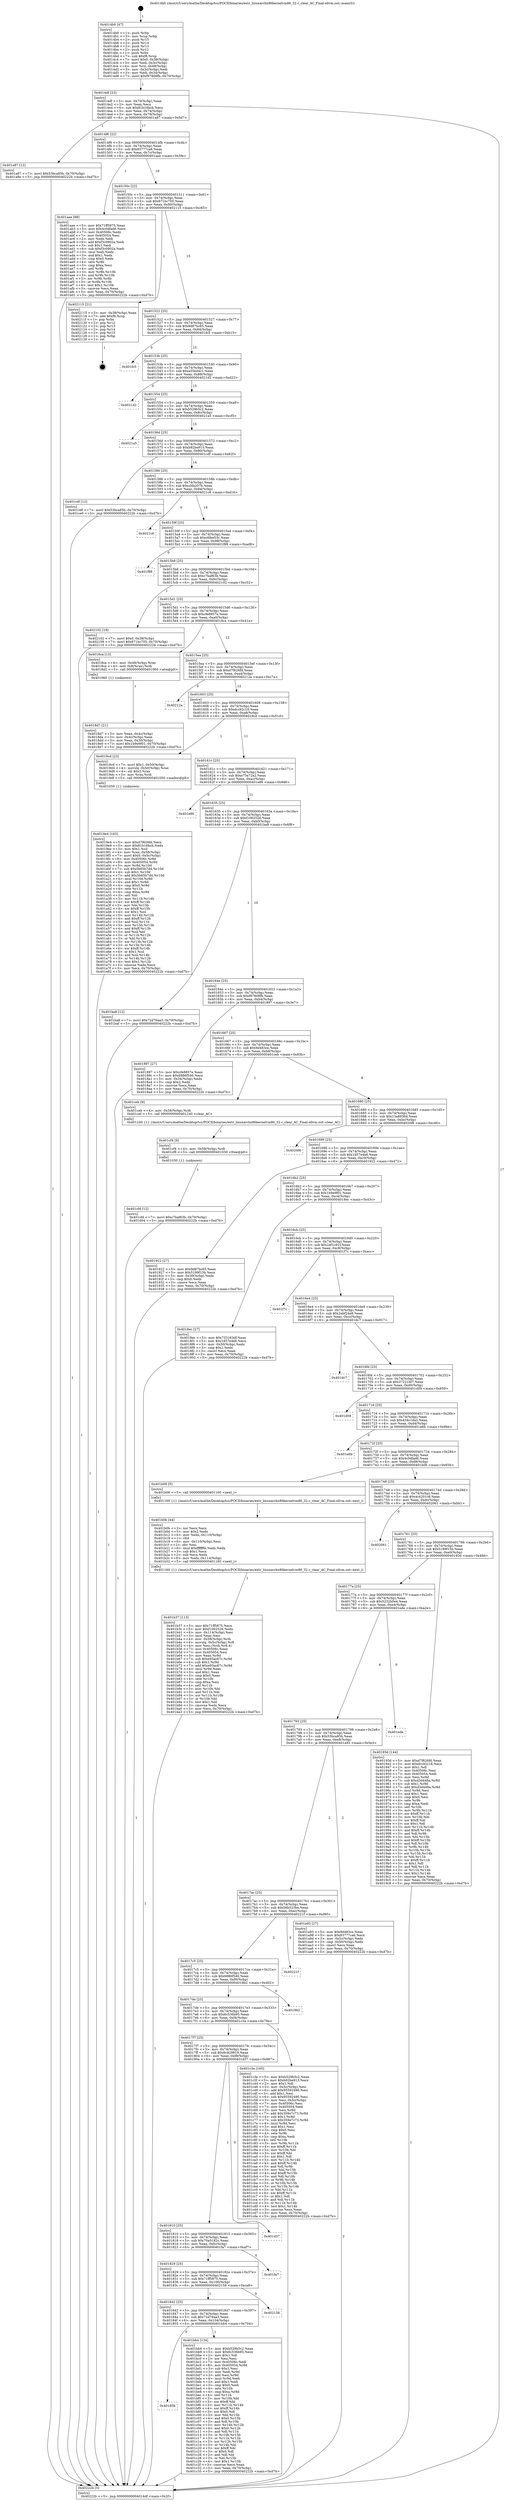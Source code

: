 digraph "0x4014b0" {
  label = "0x4014b0 (/mnt/c/Users/mathe/Desktop/tcc/POCII/binaries/extr_linuxarchx86kernelvm86_32.c_clear_AC_Final-ollvm.out::main(0))"
  labelloc = "t"
  node[shape=record]

  Entry [label="",width=0.3,height=0.3,shape=circle,fillcolor=black,style=filled]
  "0x4014df" [label="{
     0x4014df [23]\l
     | [instrs]\l
     &nbsp;&nbsp;0x4014df \<+3\>: mov -0x70(%rbp),%eax\l
     &nbsp;&nbsp;0x4014e2 \<+2\>: mov %eax,%ecx\l
     &nbsp;&nbsp;0x4014e4 \<+6\>: sub $0x81b16bcb,%ecx\l
     &nbsp;&nbsp;0x4014ea \<+3\>: mov %eax,-0x74(%rbp)\l
     &nbsp;&nbsp;0x4014ed \<+3\>: mov %ecx,-0x78(%rbp)\l
     &nbsp;&nbsp;0x4014f0 \<+6\>: je 0000000000401a87 \<main+0x5d7\>\l
  }"]
  "0x401a87" [label="{
     0x401a87 [12]\l
     | [instrs]\l
     &nbsp;&nbsp;0x401a87 \<+7\>: movl $0x53bca85b,-0x70(%rbp)\l
     &nbsp;&nbsp;0x401a8e \<+5\>: jmp 000000000040222b \<main+0xd7b\>\l
  }"]
  "0x4014f6" [label="{
     0x4014f6 [22]\l
     | [instrs]\l
     &nbsp;&nbsp;0x4014f6 \<+5\>: jmp 00000000004014fb \<main+0x4b\>\l
     &nbsp;&nbsp;0x4014fb \<+3\>: mov -0x74(%rbp),%eax\l
     &nbsp;&nbsp;0x4014fe \<+5\>: sub $0x83777ca6,%eax\l
     &nbsp;&nbsp;0x401503 \<+3\>: mov %eax,-0x7c(%rbp)\l
     &nbsp;&nbsp;0x401506 \<+6\>: je 0000000000401aae \<main+0x5fe\>\l
  }"]
  Exit [label="",width=0.3,height=0.3,shape=circle,fillcolor=black,style=filled,peripheries=2]
  "0x401aae" [label="{
     0x401aae [88]\l
     | [instrs]\l
     &nbsp;&nbsp;0x401aae \<+5\>: mov $0x71ff5875,%eax\l
     &nbsp;&nbsp;0x401ab3 \<+5\>: mov $0x4c0dfad6,%ecx\l
     &nbsp;&nbsp;0x401ab8 \<+7\>: mov 0x40506c,%edx\l
     &nbsp;&nbsp;0x401abf \<+7\>: mov 0x405054,%esi\l
     &nbsp;&nbsp;0x401ac6 \<+2\>: mov %edx,%edi\l
     &nbsp;&nbsp;0x401ac8 \<+6\>: add $0xf3c0902a,%edi\l
     &nbsp;&nbsp;0x401ace \<+3\>: sub $0x1,%edi\l
     &nbsp;&nbsp;0x401ad1 \<+6\>: sub $0xf3c0902a,%edi\l
     &nbsp;&nbsp;0x401ad7 \<+3\>: imul %edi,%edx\l
     &nbsp;&nbsp;0x401ada \<+3\>: and $0x1,%edx\l
     &nbsp;&nbsp;0x401add \<+3\>: cmp $0x0,%edx\l
     &nbsp;&nbsp;0x401ae0 \<+4\>: sete %r8b\l
     &nbsp;&nbsp;0x401ae4 \<+3\>: cmp $0xa,%esi\l
     &nbsp;&nbsp;0x401ae7 \<+4\>: setl %r9b\l
     &nbsp;&nbsp;0x401aeb \<+3\>: mov %r8b,%r10b\l
     &nbsp;&nbsp;0x401aee \<+3\>: and %r9b,%r10b\l
     &nbsp;&nbsp;0x401af1 \<+3\>: xor %r9b,%r8b\l
     &nbsp;&nbsp;0x401af4 \<+3\>: or %r8b,%r10b\l
     &nbsp;&nbsp;0x401af7 \<+4\>: test $0x1,%r10b\l
     &nbsp;&nbsp;0x401afb \<+3\>: cmovne %ecx,%eax\l
     &nbsp;&nbsp;0x401afe \<+3\>: mov %eax,-0x70(%rbp)\l
     &nbsp;&nbsp;0x401b01 \<+5\>: jmp 000000000040222b \<main+0xd7b\>\l
  }"]
  "0x40150c" [label="{
     0x40150c [22]\l
     | [instrs]\l
     &nbsp;&nbsp;0x40150c \<+5\>: jmp 0000000000401511 \<main+0x61\>\l
     &nbsp;&nbsp;0x401511 \<+3\>: mov -0x74(%rbp),%eax\l
     &nbsp;&nbsp;0x401514 \<+5\>: sub $0x871bc705,%eax\l
     &nbsp;&nbsp;0x401519 \<+3\>: mov %eax,-0x80(%rbp)\l
     &nbsp;&nbsp;0x40151c \<+6\>: je 0000000000402115 \<main+0xc65\>\l
  }"]
  "0x401cfd" [label="{
     0x401cfd [12]\l
     | [instrs]\l
     &nbsp;&nbsp;0x401cfd \<+7\>: movl $0xc7baf63b,-0x70(%rbp)\l
     &nbsp;&nbsp;0x401d04 \<+5\>: jmp 000000000040222b \<main+0xd7b\>\l
  }"]
  "0x402115" [label="{
     0x402115 [21]\l
     | [instrs]\l
     &nbsp;&nbsp;0x402115 \<+3\>: mov -0x38(%rbp),%eax\l
     &nbsp;&nbsp;0x402118 \<+7\>: add $0xf8,%rsp\l
     &nbsp;&nbsp;0x40211f \<+1\>: pop %rbx\l
     &nbsp;&nbsp;0x402120 \<+2\>: pop %r12\l
     &nbsp;&nbsp;0x402122 \<+2\>: pop %r13\l
     &nbsp;&nbsp;0x402124 \<+2\>: pop %r14\l
     &nbsp;&nbsp;0x402126 \<+2\>: pop %r15\l
     &nbsp;&nbsp;0x402128 \<+1\>: pop %rbp\l
     &nbsp;&nbsp;0x402129 \<+1\>: ret\l
  }"]
  "0x401522" [label="{
     0x401522 [25]\l
     | [instrs]\l
     &nbsp;&nbsp;0x401522 \<+5\>: jmp 0000000000401527 \<main+0x77\>\l
     &nbsp;&nbsp;0x401527 \<+3\>: mov -0x74(%rbp),%eax\l
     &nbsp;&nbsp;0x40152a \<+5\>: sub $0x9d87bc65,%eax\l
     &nbsp;&nbsp;0x40152f \<+6\>: mov %eax,-0x84(%rbp)\l
     &nbsp;&nbsp;0x401535 \<+6\>: je 0000000000401fc5 \<main+0xb15\>\l
  }"]
  "0x401cf4" [label="{
     0x401cf4 [9]\l
     | [instrs]\l
     &nbsp;&nbsp;0x401cf4 \<+4\>: mov -0x58(%rbp),%rdi\l
     &nbsp;&nbsp;0x401cf8 \<+5\>: call 0000000000401030 \<free@plt\>\l
     | [calls]\l
     &nbsp;&nbsp;0x401030 \{1\} (unknown)\l
  }"]
  "0x401fc5" [label="{
     0x401fc5\l
  }", style=dashed]
  "0x40153b" [label="{
     0x40153b [25]\l
     | [instrs]\l
     &nbsp;&nbsp;0x40153b \<+5\>: jmp 0000000000401540 \<main+0x90\>\l
     &nbsp;&nbsp;0x401540 \<+3\>: mov -0x74(%rbp),%eax\l
     &nbsp;&nbsp;0x401543 \<+5\>: sub $0xa55ed4c1,%eax\l
     &nbsp;&nbsp;0x401548 \<+6\>: mov %eax,-0x88(%rbp)\l
     &nbsp;&nbsp;0x40154e \<+6\>: je 00000000004021d2 \<main+0xd22\>\l
  }"]
  "0x40185b" [label="{
     0x40185b\l
  }", style=dashed]
  "0x4021d2" [label="{
     0x4021d2\l
  }", style=dashed]
  "0x401554" [label="{
     0x401554 [25]\l
     | [instrs]\l
     &nbsp;&nbsp;0x401554 \<+5\>: jmp 0000000000401559 \<main+0xa9\>\l
     &nbsp;&nbsp;0x401559 \<+3\>: mov -0x74(%rbp),%eax\l
     &nbsp;&nbsp;0x40155c \<+5\>: sub $0xb529b5c2,%eax\l
     &nbsp;&nbsp;0x401561 \<+6\>: mov %eax,-0x8c(%rbp)\l
     &nbsp;&nbsp;0x401567 \<+6\>: je 00000000004021a5 \<main+0xcf5\>\l
  }"]
  "0x401bb4" [label="{
     0x401bb4 [134]\l
     | [instrs]\l
     &nbsp;&nbsp;0x401bb4 \<+5\>: mov $0xb529b5c2,%eax\l
     &nbsp;&nbsp;0x401bb9 \<+5\>: mov $0x6c536b95,%ecx\l
     &nbsp;&nbsp;0x401bbe \<+2\>: mov $0x1,%dl\l
     &nbsp;&nbsp;0x401bc0 \<+2\>: xor %esi,%esi\l
     &nbsp;&nbsp;0x401bc2 \<+7\>: mov 0x40506c,%edi\l
     &nbsp;&nbsp;0x401bc9 \<+8\>: mov 0x405054,%r8d\l
     &nbsp;&nbsp;0x401bd1 \<+3\>: sub $0x1,%esi\l
     &nbsp;&nbsp;0x401bd4 \<+3\>: mov %edi,%r9d\l
     &nbsp;&nbsp;0x401bd7 \<+3\>: add %esi,%r9d\l
     &nbsp;&nbsp;0x401bda \<+4\>: imul %r9d,%edi\l
     &nbsp;&nbsp;0x401bde \<+3\>: and $0x1,%edi\l
     &nbsp;&nbsp;0x401be1 \<+3\>: cmp $0x0,%edi\l
     &nbsp;&nbsp;0x401be4 \<+4\>: sete %r10b\l
     &nbsp;&nbsp;0x401be8 \<+4\>: cmp $0xa,%r8d\l
     &nbsp;&nbsp;0x401bec \<+4\>: setl %r11b\l
     &nbsp;&nbsp;0x401bf0 \<+3\>: mov %r10b,%bl\l
     &nbsp;&nbsp;0x401bf3 \<+3\>: xor $0xff,%bl\l
     &nbsp;&nbsp;0x401bf6 \<+3\>: mov %r11b,%r14b\l
     &nbsp;&nbsp;0x401bf9 \<+4\>: xor $0xff,%r14b\l
     &nbsp;&nbsp;0x401bfd \<+3\>: xor $0x0,%dl\l
     &nbsp;&nbsp;0x401c00 \<+3\>: mov %bl,%r15b\l
     &nbsp;&nbsp;0x401c03 \<+4\>: and $0x0,%r15b\l
     &nbsp;&nbsp;0x401c07 \<+3\>: and %dl,%r10b\l
     &nbsp;&nbsp;0x401c0a \<+3\>: mov %r14b,%r12b\l
     &nbsp;&nbsp;0x401c0d \<+4\>: and $0x0,%r12b\l
     &nbsp;&nbsp;0x401c11 \<+3\>: and %dl,%r11b\l
     &nbsp;&nbsp;0x401c14 \<+3\>: or %r10b,%r15b\l
     &nbsp;&nbsp;0x401c17 \<+3\>: or %r11b,%r12b\l
     &nbsp;&nbsp;0x401c1a \<+3\>: xor %r12b,%r15b\l
     &nbsp;&nbsp;0x401c1d \<+3\>: or %r14b,%bl\l
     &nbsp;&nbsp;0x401c20 \<+3\>: xor $0xff,%bl\l
     &nbsp;&nbsp;0x401c23 \<+3\>: or $0x0,%dl\l
     &nbsp;&nbsp;0x401c26 \<+2\>: and %dl,%bl\l
     &nbsp;&nbsp;0x401c28 \<+3\>: or %bl,%r15b\l
     &nbsp;&nbsp;0x401c2b \<+4\>: test $0x1,%r15b\l
     &nbsp;&nbsp;0x401c2f \<+3\>: cmovne %ecx,%eax\l
     &nbsp;&nbsp;0x401c32 \<+3\>: mov %eax,-0x70(%rbp)\l
     &nbsp;&nbsp;0x401c35 \<+5\>: jmp 000000000040222b \<main+0xd7b\>\l
  }"]
  "0x4021a5" [label="{
     0x4021a5\l
  }", style=dashed]
  "0x40156d" [label="{
     0x40156d [25]\l
     | [instrs]\l
     &nbsp;&nbsp;0x40156d \<+5\>: jmp 0000000000401572 \<main+0xc2\>\l
     &nbsp;&nbsp;0x401572 \<+3\>: mov -0x74(%rbp),%eax\l
     &nbsp;&nbsp;0x401575 \<+5\>: sub $0xb92be913,%eax\l
     &nbsp;&nbsp;0x40157a \<+6\>: mov %eax,-0x90(%rbp)\l
     &nbsp;&nbsp;0x401580 \<+6\>: je 0000000000401cdf \<main+0x82f\>\l
  }"]
  "0x401842" [label="{
     0x401842 [25]\l
     | [instrs]\l
     &nbsp;&nbsp;0x401842 \<+5\>: jmp 0000000000401847 \<main+0x397\>\l
     &nbsp;&nbsp;0x401847 \<+3\>: mov -0x74(%rbp),%eax\l
     &nbsp;&nbsp;0x40184a \<+5\>: sub $0x72d76aa3,%eax\l
     &nbsp;&nbsp;0x40184f \<+6\>: mov %eax,-0x104(%rbp)\l
     &nbsp;&nbsp;0x401855 \<+6\>: je 0000000000401bb4 \<main+0x704\>\l
  }"]
  "0x401cdf" [label="{
     0x401cdf [12]\l
     | [instrs]\l
     &nbsp;&nbsp;0x401cdf \<+7\>: movl $0x53bca85b,-0x70(%rbp)\l
     &nbsp;&nbsp;0x401ce6 \<+5\>: jmp 000000000040222b \<main+0xd7b\>\l
  }"]
  "0x401586" [label="{
     0x401586 [25]\l
     | [instrs]\l
     &nbsp;&nbsp;0x401586 \<+5\>: jmp 000000000040158b \<main+0xdb\>\l
     &nbsp;&nbsp;0x40158b \<+3\>: mov -0x74(%rbp),%eax\l
     &nbsp;&nbsp;0x40158e \<+5\>: sub $0xc0fa207b,%eax\l
     &nbsp;&nbsp;0x401593 \<+6\>: mov %eax,-0x94(%rbp)\l
     &nbsp;&nbsp;0x401599 \<+6\>: je 00000000004021c6 \<main+0xd16\>\l
  }"]
  "0x402158" [label="{
     0x402158\l
  }", style=dashed]
  "0x4021c6" [label="{
     0x4021c6\l
  }", style=dashed]
  "0x40159f" [label="{
     0x40159f [25]\l
     | [instrs]\l
     &nbsp;&nbsp;0x40159f \<+5\>: jmp 00000000004015a4 \<main+0xf4\>\l
     &nbsp;&nbsp;0x4015a4 \<+3\>: mov -0x74(%rbp),%eax\l
     &nbsp;&nbsp;0x4015a7 \<+5\>: sub $0xc6fee53c,%eax\l
     &nbsp;&nbsp;0x4015ac \<+6\>: mov %eax,-0x98(%rbp)\l
     &nbsp;&nbsp;0x4015b2 \<+6\>: je 0000000000401f88 \<main+0xad8\>\l
  }"]
  "0x401829" [label="{
     0x401829 [25]\l
     | [instrs]\l
     &nbsp;&nbsp;0x401829 \<+5\>: jmp 000000000040182e \<main+0x37e\>\l
     &nbsp;&nbsp;0x40182e \<+3\>: mov -0x74(%rbp),%eax\l
     &nbsp;&nbsp;0x401831 \<+5\>: sub $0x71ff5875,%eax\l
     &nbsp;&nbsp;0x401836 \<+6\>: mov %eax,-0x100(%rbp)\l
     &nbsp;&nbsp;0x40183c \<+6\>: je 0000000000402158 \<main+0xca8\>\l
  }"]
  "0x401f88" [label="{
     0x401f88\l
  }", style=dashed]
  "0x4015b8" [label="{
     0x4015b8 [25]\l
     | [instrs]\l
     &nbsp;&nbsp;0x4015b8 \<+5\>: jmp 00000000004015bd \<main+0x10d\>\l
     &nbsp;&nbsp;0x4015bd \<+3\>: mov -0x74(%rbp),%eax\l
     &nbsp;&nbsp;0x4015c0 \<+5\>: sub $0xc7baf63b,%eax\l
     &nbsp;&nbsp;0x4015c5 \<+6\>: mov %eax,-0x9c(%rbp)\l
     &nbsp;&nbsp;0x4015cb \<+6\>: je 0000000000402102 \<main+0xc52\>\l
  }"]
  "0x401fa7" [label="{
     0x401fa7\l
  }", style=dashed]
  "0x402102" [label="{
     0x402102 [19]\l
     | [instrs]\l
     &nbsp;&nbsp;0x402102 \<+7\>: movl $0x0,-0x38(%rbp)\l
     &nbsp;&nbsp;0x402109 \<+7\>: movl $0x871bc705,-0x70(%rbp)\l
     &nbsp;&nbsp;0x402110 \<+5\>: jmp 000000000040222b \<main+0xd7b\>\l
  }"]
  "0x4015d1" [label="{
     0x4015d1 [25]\l
     | [instrs]\l
     &nbsp;&nbsp;0x4015d1 \<+5\>: jmp 00000000004015d6 \<main+0x126\>\l
     &nbsp;&nbsp;0x4015d6 \<+3\>: mov -0x74(%rbp),%eax\l
     &nbsp;&nbsp;0x4015d9 \<+5\>: sub $0xcfe8857e,%eax\l
     &nbsp;&nbsp;0x4015de \<+6\>: mov %eax,-0xa0(%rbp)\l
     &nbsp;&nbsp;0x4015e4 \<+6\>: je 00000000004018ca \<main+0x41a\>\l
  }"]
  "0x401810" [label="{
     0x401810 [25]\l
     | [instrs]\l
     &nbsp;&nbsp;0x401810 \<+5\>: jmp 0000000000401815 \<main+0x365\>\l
     &nbsp;&nbsp;0x401815 \<+3\>: mov -0x74(%rbp),%eax\l
     &nbsp;&nbsp;0x401818 \<+5\>: sub $0x70a5182c,%eax\l
     &nbsp;&nbsp;0x40181d \<+6\>: mov %eax,-0xfc(%rbp)\l
     &nbsp;&nbsp;0x401823 \<+6\>: je 0000000000401fa7 \<main+0xaf7\>\l
  }"]
  "0x4018ca" [label="{
     0x4018ca [13]\l
     | [instrs]\l
     &nbsp;&nbsp;0x4018ca \<+4\>: mov -0x48(%rbp),%rax\l
     &nbsp;&nbsp;0x4018ce \<+4\>: mov 0x8(%rax),%rdi\l
     &nbsp;&nbsp;0x4018d2 \<+5\>: call 0000000000401060 \<atoi@plt\>\l
     | [calls]\l
     &nbsp;&nbsp;0x401060 \{1\} (unknown)\l
  }"]
  "0x4015ea" [label="{
     0x4015ea [25]\l
     | [instrs]\l
     &nbsp;&nbsp;0x4015ea \<+5\>: jmp 00000000004015ef \<main+0x13f\>\l
     &nbsp;&nbsp;0x4015ef \<+3\>: mov -0x74(%rbp),%eax\l
     &nbsp;&nbsp;0x4015f2 \<+5\>: sub $0xd7f626fd,%eax\l
     &nbsp;&nbsp;0x4015f7 \<+6\>: mov %eax,-0xa4(%rbp)\l
     &nbsp;&nbsp;0x4015fd \<+6\>: je 000000000040212a \<main+0xc7a\>\l
  }"]
  "0x401d37" [label="{
     0x401d37\l
  }", style=dashed]
  "0x40212a" [label="{
     0x40212a\l
  }", style=dashed]
  "0x401603" [label="{
     0x401603 [25]\l
     | [instrs]\l
     &nbsp;&nbsp;0x401603 \<+5\>: jmp 0000000000401608 \<main+0x158\>\l
     &nbsp;&nbsp;0x401608 \<+3\>: mov -0x74(%rbp),%eax\l
     &nbsp;&nbsp;0x40160b \<+5\>: sub $0xdcc92c18,%eax\l
     &nbsp;&nbsp;0x401610 \<+6\>: mov %eax,-0xa8(%rbp)\l
     &nbsp;&nbsp;0x401616 \<+6\>: je 00000000004019cd \<main+0x51d\>\l
  }"]
  "0x4017f7" [label="{
     0x4017f7 [25]\l
     | [instrs]\l
     &nbsp;&nbsp;0x4017f7 \<+5\>: jmp 00000000004017fc \<main+0x34c\>\l
     &nbsp;&nbsp;0x4017fc \<+3\>: mov -0x74(%rbp),%eax\l
     &nbsp;&nbsp;0x4017ff \<+5\>: sub $0x6c929819,%eax\l
     &nbsp;&nbsp;0x401804 \<+6\>: mov %eax,-0xf8(%rbp)\l
     &nbsp;&nbsp;0x40180a \<+6\>: je 0000000000401d37 \<main+0x887\>\l
  }"]
  "0x4019cd" [label="{
     0x4019cd [23]\l
     | [instrs]\l
     &nbsp;&nbsp;0x4019cd \<+7\>: movl $0x1,-0x50(%rbp)\l
     &nbsp;&nbsp;0x4019d4 \<+4\>: movslq -0x50(%rbp),%rax\l
     &nbsp;&nbsp;0x4019d8 \<+4\>: shl $0x2,%rax\l
     &nbsp;&nbsp;0x4019dc \<+3\>: mov %rax,%rdi\l
     &nbsp;&nbsp;0x4019df \<+5\>: call 0000000000401050 \<malloc@plt\>\l
     | [calls]\l
     &nbsp;&nbsp;0x401050 \{1\} (unknown)\l
  }"]
  "0x40161c" [label="{
     0x40161c [25]\l
     | [instrs]\l
     &nbsp;&nbsp;0x40161c \<+5\>: jmp 0000000000401621 \<main+0x171\>\l
     &nbsp;&nbsp;0x401621 \<+3\>: mov -0x74(%rbp),%eax\l
     &nbsp;&nbsp;0x401624 \<+5\>: sub $0xe75e72a2,%eax\l
     &nbsp;&nbsp;0x401629 \<+6\>: mov %eax,-0xac(%rbp)\l
     &nbsp;&nbsp;0x40162f \<+6\>: je 0000000000401e86 \<main+0x9d6\>\l
  }"]
  "0x401c3a" [label="{
     0x401c3a [165]\l
     | [instrs]\l
     &nbsp;&nbsp;0x401c3a \<+5\>: mov $0xb529b5c2,%eax\l
     &nbsp;&nbsp;0x401c3f \<+5\>: mov $0xb92be913,%ecx\l
     &nbsp;&nbsp;0x401c44 \<+2\>: mov $0x1,%dl\l
     &nbsp;&nbsp;0x401c46 \<+3\>: mov -0x5c(%rbp),%esi\l
     &nbsp;&nbsp;0x401c49 \<+6\>: add $0x95592490,%esi\l
     &nbsp;&nbsp;0x401c4f \<+3\>: add $0x1,%esi\l
     &nbsp;&nbsp;0x401c52 \<+6\>: sub $0x95592490,%esi\l
     &nbsp;&nbsp;0x401c58 \<+3\>: mov %esi,-0x5c(%rbp)\l
     &nbsp;&nbsp;0x401c5b \<+7\>: mov 0x40506c,%esi\l
     &nbsp;&nbsp;0x401c62 \<+7\>: mov 0x405054,%edi\l
     &nbsp;&nbsp;0x401c69 \<+3\>: mov %esi,%r8d\l
     &nbsp;&nbsp;0x401c6c \<+7\>: add $0x359e7c73,%r8d\l
     &nbsp;&nbsp;0x401c73 \<+4\>: sub $0x1,%r8d\l
     &nbsp;&nbsp;0x401c77 \<+7\>: sub $0x359e7c73,%r8d\l
     &nbsp;&nbsp;0x401c7e \<+4\>: imul %r8d,%esi\l
     &nbsp;&nbsp;0x401c82 \<+3\>: and $0x1,%esi\l
     &nbsp;&nbsp;0x401c85 \<+3\>: cmp $0x0,%esi\l
     &nbsp;&nbsp;0x401c88 \<+4\>: sete %r9b\l
     &nbsp;&nbsp;0x401c8c \<+3\>: cmp $0xa,%edi\l
     &nbsp;&nbsp;0x401c8f \<+4\>: setl %r10b\l
     &nbsp;&nbsp;0x401c93 \<+3\>: mov %r9b,%r11b\l
     &nbsp;&nbsp;0x401c96 \<+4\>: xor $0xff,%r11b\l
     &nbsp;&nbsp;0x401c9a \<+3\>: mov %r10b,%bl\l
     &nbsp;&nbsp;0x401c9d \<+3\>: xor $0xff,%bl\l
     &nbsp;&nbsp;0x401ca0 \<+3\>: xor $0x1,%dl\l
     &nbsp;&nbsp;0x401ca3 \<+3\>: mov %r11b,%r14b\l
     &nbsp;&nbsp;0x401ca6 \<+4\>: and $0xff,%r14b\l
     &nbsp;&nbsp;0x401caa \<+3\>: and %dl,%r9b\l
     &nbsp;&nbsp;0x401cad \<+3\>: mov %bl,%r15b\l
     &nbsp;&nbsp;0x401cb0 \<+4\>: and $0xff,%r15b\l
     &nbsp;&nbsp;0x401cb4 \<+3\>: and %dl,%r10b\l
     &nbsp;&nbsp;0x401cb7 \<+3\>: or %r9b,%r14b\l
     &nbsp;&nbsp;0x401cba \<+3\>: or %r10b,%r15b\l
     &nbsp;&nbsp;0x401cbd \<+3\>: xor %r15b,%r14b\l
     &nbsp;&nbsp;0x401cc0 \<+3\>: or %bl,%r11b\l
     &nbsp;&nbsp;0x401cc3 \<+4\>: xor $0xff,%r11b\l
     &nbsp;&nbsp;0x401cc7 \<+3\>: or $0x1,%dl\l
     &nbsp;&nbsp;0x401cca \<+3\>: and %dl,%r11b\l
     &nbsp;&nbsp;0x401ccd \<+3\>: or %r11b,%r14b\l
     &nbsp;&nbsp;0x401cd0 \<+4\>: test $0x1,%r14b\l
     &nbsp;&nbsp;0x401cd4 \<+3\>: cmovne %ecx,%eax\l
     &nbsp;&nbsp;0x401cd7 \<+3\>: mov %eax,-0x70(%rbp)\l
     &nbsp;&nbsp;0x401cda \<+5\>: jmp 000000000040222b \<main+0xd7b\>\l
  }"]
  "0x401e86" [label="{
     0x401e86\l
  }", style=dashed]
  "0x401635" [label="{
     0x401635 [25]\l
     | [instrs]\l
     &nbsp;&nbsp;0x401635 \<+5\>: jmp 000000000040163a \<main+0x18a\>\l
     &nbsp;&nbsp;0x40163a \<+3\>: mov -0x74(%rbp),%eax\l
     &nbsp;&nbsp;0x40163d \<+5\>: sub $0xf1062526,%eax\l
     &nbsp;&nbsp;0x401642 \<+6\>: mov %eax,-0xb0(%rbp)\l
     &nbsp;&nbsp;0x401648 \<+6\>: je 0000000000401ba8 \<main+0x6f8\>\l
  }"]
  "0x4017de" [label="{
     0x4017de [25]\l
     | [instrs]\l
     &nbsp;&nbsp;0x4017de \<+5\>: jmp 00000000004017e3 \<main+0x333\>\l
     &nbsp;&nbsp;0x4017e3 \<+3\>: mov -0x74(%rbp),%eax\l
     &nbsp;&nbsp;0x4017e6 \<+5\>: sub $0x6c536b95,%eax\l
     &nbsp;&nbsp;0x4017eb \<+6\>: mov %eax,-0xf4(%rbp)\l
     &nbsp;&nbsp;0x4017f1 \<+6\>: je 0000000000401c3a \<main+0x78a\>\l
  }"]
  "0x401ba8" [label="{
     0x401ba8 [12]\l
     | [instrs]\l
     &nbsp;&nbsp;0x401ba8 \<+7\>: movl $0x72d76aa3,-0x70(%rbp)\l
     &nbsp;&nbsp;0x401baf \<+5\>: jmp 000000000040222b \<main+0xd7b\>\l
  }"]
  "0x40164e" [label="{
     0x40164e [25]\l
     | [instrs]\l
     &nbsp;&nbsp;0x40164e \<+5\>: jmp 0000000000401653 \<main+0x1a3\>\l
     &nbsp;&nbsp;0x401653 \<+3\>: mov -0x74(%rbp),%eax\l
     &nbsp;&nbsp;0x401656 \<+5\>: sub $0xf97809fb,%eax\l
     &nbsp;&nbsp;0x40165b \<+6\>: mov %eax,-0xb4(%rbp)\l
     &nbsp;&nbsp;0x401661 \<+6\>: je 0000000000401897 \<main+0x3e7\>\l
  }"]
  "0x4018b2" [label="{
     0x4018b2\l
  }", style=dashed]
  "0x401897" [label="{
     0x401897 [27]\l
     | [instrs]\l
     &nbsp;&nbsp;0x401897 \<+5\>: mov $0xcfe8857e,%eax\l
     &nbsp;&nbsp;0x40189c \<+5\>: mov $0x6886f540,%ecx\l
     &nbsp;&nbsp;0x4018a1 \<+3\>: mov -0x34(%rbp),%edx\l
     &nbsp;&nbsp;0x4018a4 \<+3\>: cmp $0x2,%edx\l
     &nbsp;&nbsp;0x4018a7 \<+3\>: cmovne %ecx,%eax\l
     &nbsp;&nbsp;0x4018aa \<+3\>: mov %eax,-0x70(%rbp)\l
     &nbsp;&nbsp;0x4018ad \<+5\>: jmp 000000000040222b \<main+0xd7b\>\l
  }"]
  "0x401667" [label="{
     0x401667 [25]\l
     | [instrs]\l
     &nbsp;&nbsp;0x401667 \<+5\>: jmp 000000000040166c \<main+0x1bc\>\l
     &nbsp;&nbsp;0x40166c \<+3\>: mov -0x74(%rbp),%eax\l
     &nbsp;&nbsp;0x40166f \<+5\>: sub $0x9d483ce,%eax\l
     &nbsp;&nbsp;0x401674 \<+6\>: mov %eax,-0xb8(%rbp)\l
     &nbsp;&nbsp;0x40167a \<+6\>: je 0000000000401ceb \<main+0x83b\>\l
  }"]
  "0x40222b" [label="{
     0x40222b [5]\l
     | [instrs]\l
     &nbsp;&nbsp;0x40222b \<+5\>: jmp 00000000004014df \<main+0x2f\>\l
  }"]
  "0x4014b0" [label="{
     0x4014b0 [47]\l
     | [instrs]\l
     &nbsp;&nbsp;0x4014b0 \<+1\>: push %rbp\l
     &nbsp;&nbsp;0x4014b1 \<+3\>: mov %rsp,%rbp\l
     &nbsp;&nbsp;0x4014b4 \<+2\>: push %r15\l
     &nbsp;&nbsp;0x4014b6 \<+2\>: push %r14\l
     &nbsp;&nbsp;0x4014b8 \<+2\>: push %r13\l
     &nbsp;&nbsp;0x4014ba \<+2\>: push %r12\l
     &nbsp;&nbsp;0x4014bc \<+1\>: push %rbx\l
     &nbsp;&nbsp;0x4014bd \<+7\>: sub $0xf8,%rsp\l
     &nbsp;&nbsp;0x4014c4 \<+7\>: movl $0x0,-0x38(%rbp)\l
     &nbsp;&nbsp;0x4014cb \<+3\>: mov %edi,-0x3c(%rbp)\l
     &nbsp;&nbsp;0x4014ce \<+4\>: mov %rsi,-0x48(%rbp)\l
     &nbsp;&nbsp;0x4014d2 \<+3\>: mov -0x3c(%rbp),%edi\l
     &nbsp;&nbsp;0x4014d5 \<+3\>: mov %edi,-0x34(%rbp)\l
     &nbsp;&nbsp;0x4014d8 \<+7\>: movl $0xf97809fb,-0x70(%rbp)\l
  }"]
  "0x4018d7" [label="{
     0x4018d7 [21]\l
     | [instrs]\l
     &nbsp;&nbsp;0x4018d7 \<+3\>: mov %eax,-0x4c(%rbp)\l
     &nbsp;&nbsp;0x4018da \<+3\>: mov -0x4c(%rbp),%eax\l
     &nbsp;&nbsp;0x4018dd \<+3\>: mov %eax,-0x30(%rbp)\l
     &nbsp;&nbsp;0x4018e0 \<+7\>: movl $0x1b9e9f01,-0x70(%rbp)\l
     &nbsp;&nbsp;0x4018e7 \<+5\>: jmp 000000000040222b \<main+0xd7b\>\l
  }"]
  "0x4017c5" [label="{
     0x4017c5 [25]\l
     | [instrs]\l
     &nbsp;&nbsp;0x4017c5 \<+5\>: jmp 00000000004017ca \<main+0x31a\>\l
     &nbsp;&nbsp;0x4017ca \<+3\>: mov -0x74(%rbp),%eax\l
     &nbsp;&nbsp;0x4017cd \<+5\>: sub $0x6886f540,%eax\l
     &nbsp;&nbsp;0x4017d2 \<+6\>: mov %eax,-0xf0(%rbp)\l
     &nbsp;&nbsp;0x4017d8 \<+6\>: je 00000000004018b2 \<main+0x402\>\l
  }"]
  "0x401ceb" [label="{
     0x401ceb [9]\l
     | [instrs]\l
     &nbsp;&nbsp;0x401ceb \<+4\>: mov -0x58(%rbp),%rdi\l
     &nbsp;&nbsp;0x401cef \<+5\>: call 0000000000401240 \<clear_AC\>\l
     | [calls]\l
     &nbsp;&nbsp;0x401240 \{1\} (/mnt/c/Users/mathe/Desktop/tcc/POCII/binaries/extr_linuxarchx86kernelvm86_32.c_clear_AC_Final-ollvm.out::clear_AC)\l
  }"]
  "0x401680" [label="{
     0x401680 [25]\l
     | [instrs]\l
     &nbsp;&nbsp;0x401680 \<+5\>: jmp 0000000000401685 \<main+0x1d5\>\l
     &nbsp;&nbsp;0x401685 \<+3\>: mov -0x74(%rbp),%eax\l
     &nbsp;&nbsp;0x401688 \<+5\>: sub $0x13a8936d,%eax\l
     &nbsp;&nbsp;0x40168d \<+6\>: mov %eax,-0xbc(%rbp)\l
     &nbsp;&nbsp;0x401693 \<+6\>: je 00000000004020f6 \<main+0xc46\>\l
  }"]
  "0x40221f" [label="{
     0x40221f\l
  }", style=dashed]
  "0x4020f6" [label="{
     0x4020f6\l
  }", style=dashed]
  "0x401699" [label="{
     0x401699 [25]\l
     | [instrs]\l
     &nbsp;&nbsp;0x401699 \<+5\>: jmp 000000000040169e \<main+0x1ee\>\l
     &nbsp;&nbsp;0x40169e \<+3\>: mov -0x74(%rbp),%eax\l
     &nbsp;&nbsp;0x4016a1 \<+5\>: sub $0x1857e4a6,%eax\l
     &nbsp;&nbsp;0x4016a6 \<+6\>: mov %eax,-0xc0(%rbp)\l
     &nbsp;&nbsp;0x4016ac \<+6\>: je 0000000000401922 \<main+0x472\>\l
  }"]
  "0x401b37" [label="{
     0x401b37 [113]\l
     | [instrs]\l
     &nbsp;&nbsp;0x401b37 \<+5\>: mov $0x71ff5875,%ecx\l
     &nbsp;&nbsp;0x401b3c \<+5\>: mov $0xf1062526,%edx\l
     &nbsp;&nbsp;0x401b41 \<+6\>: mov -0x114(%rbp),%esi\l
     &nbsp;&nbsp;0x401b47 \<+3\>: imul %eax,%esi\l
     &nbsp;&nbsp;0x401b4a \<+4\>: mov -0x58(%rbp),%rdi\l
     &nbsp;&nbsp;0x401b4e \<+4\>: movslq -0x5c(%rbp),%r8\l
     &nbsp;&nbsp;0x401b52 \<+4\>: mov %esi,(%rdi,%r8,4)\l
     &nbsp;&nbsp;0x401b56 \<+7\>: mov 0x40506c,%eax\l
     &nbsp;&nbsp;0x401b5d \<+7\>: mov 0x405054,%esi\l
     &nbsp;&nbsp;0x401b64 \<+3\>: mov %eax,%r9d\l
     &nbsp;&nbsp;0x401b67 \<+7\>: sub $0xe93ac67c,%r9d\l
     &nbsp;&nbsp;0x401b6e \<+4\>: sub $0x1,%r9d\l
     &nbsp;&nbsp;0x401b72 \<+7\>: add $0xe93ac67c,%r9d\l
     &nbsp;&nbsp;0x401b79 \<+4\>: imul %r9d,%eax\l
     &nbsp;&nbsp;0x401b7d \<+3\>: and $0x1,%eax\l
     &nbsp;&nbsp;0x401b80 \<+3\>: cmp $0x0,%eax\l
     &nbsp;&nbsp;0x401b83 \<+4\>: sete %r10b\l
     &nbsp;&nbsp;0x401b87 \<+3\>: cmp $0xa,%esi\l
     &nbsp;&nbsp;0x401b8a \<+4\>: setl %r11b\l
     &nbsp;&nbsp;0x401b8e \<+3\>: mov %r10b,%bl\l
     &nbsp;&nbsp;0x401b91 \<+3\>: and %r11b,%bl\l
     &nbsp;&nbsp;0x401b94 \<+3\>: xor %r11b,%r10b\l
     &nbsp;&nbsp;0x401b97 \<+3\>: or %r10b,%bl\l
     &nbsp;&nbsp;0x401b9a \<+3\>: test $0x1,%bl\l
     &nbsp;&nbsp;0x401b9d \<+3\>: cmovne %edx,%ecx\l
     &nbsp;&nbsp;0x401ba0 \<+3\>: mov %ecx,-0x70(%rbp)\l
     &nbsp;&nbsp;0x401ba3 \<+5\>: jmp 000000000040222b \<main+0xd7b\>\l
  }"]
  "0x401922" [label="{
     0x401922 [27]\l
     | [instrs]\l
     &nbsp;&nbsp;0x401922 \<+5\>: mov $0x9d87bc65,%eax\l
     &nbsp;&nbsp;0x401927 \<+5\>: mov $0x5199f15b,%ecx\l
     &nbsp;&nbsp;0x40192c \<+3\>: mov -0x30(%rbp),%edx\l
     &nbsp;&nbsp;0x40192f \<+3\>: cmp $0x0,%edx\l
     &nbsp;&nbsp;0x401932 \<+3\>: cmove %ecx,%eax\l
     &nbsp;&nbsp;0x401935 \<+3\>: mov %eax,-0x70(%rbp)\l
     &nbsp;&nbsp;0x401938 \<+5\>: jmp 000000000040222b \<main+0xd7b\>\l
  }"]
  "0x4016b2" [label="{
     0x4016b2 [25]\l
     | [instrs]\l
     &nbsp;&nbsp;0x4016b2 \<+5\>: jmp 00000000004016b7 \<main+0x207\>\l
     &nbsp;&nbsp;0x4016b7 \<+3\>: mov -0x74(%rbp),%eax\l
     &nbsp;&nbsp;0x4016ba \<+5\>: sub $0x1b9e9f01,%eax\l
     &nbsp;&nbsp;0x4016bf \<+6\>: mov %eax,-0xc4(%rbp)\l
     &nbsp;&nbsp;0x4016c5 \<+6\>: je 00000000004018ec \<main+0x43c\>\l
  }"]
  "0x401b0b" [label="{
     0x401b0b [44]\l
     | [instrs]\l
     &nbsp;&nbsp;0x401b0b \<+2\>: xor %ecx,%ecx\l
     &nbsp;&nbsp;0x401b0d \<+5\>: mov $0x2,%edx\l
     &nbsp;&nbsp;0x401b12 \<+6\>: mov %edx,-0x110(%rbp)\l
     &nbsp;&nbsp;0x401b18 \<+1\>: cltd\l
     &nbsp;&nbsp;0x401b19 \<+6\>: mov -0x110(%rbp),%esi\l
     &nbsp;&nbsp;0x401b1f \<+2\>: idiv %esi\l
     &nbsp;&nbsp;0x401b21 \<+6\>: imul $0xfffffffe,%edx,%edx\l
     &nbsp;&nbsp;0x401b27 \<+3\>: sub $0x1,%ecx\l
     &nbsp;&nbsp;0x401b2a \<+2\>: sub %ecx,%edx\l
     &nbsp;&nbsp;0x401b2c \<+6\>: mov %edx,-0x114(%rbp)\l
     &nbsp;&nbsp;0x401b32 \<+5\>: call 0000000000401160 \<next_i\>\l
     | [calls]\l
     &nbsp;&nbsp;0x401160 \{1\} (/mnt/c/Users/mathe/Desktop/tcc/POCII/binaries/extr_linuxarchx86kernelvm86_32.c_clear_AC_Final-ollvm.out::next_i)\l
  }"]
  "0x4018ec" [label="{
     0x4018ec [27]\l
     | [instrs]\l
     &nbsp;&nbsp;0x4018ec \<+5\>: mov $0x733163df,%eax\l
     &nbsp;&nbsp;0x4018f1 \<+5\>: mov $0x1857e4a6,%ecx\l
     &nbsp;&nbsp;0x4018f6 \<+3\>: mov -0x30(%rbp),%edx\l
     &nbsp;&nbsp;0x4018f9 \<+3\>: cmp $0x1,%edx\l
     &nbsp;&nbsp;0x4018fc \<+3\>: cmovl %ecx,%eax\l
     &nbsp;&nbsp;0x4018ff \<+3\>: mov %eax,-0x70(%rbp)\l
     &nbsp;&nbsp;0x401902 \<+5\>: jmp 000000000040222b \<main+0xd7b\>\l
  }"]
  "0x4016cb" [label="{
     0x4016cb [25]\l
     | [instrs]\l
     &nbsp;&nbsp;0x4016cb \<+5\>: jmp 00000000004016d0 \<main+0x220\>\l
     &nbsp;&nbsp;0x4016d0 \<+3\>: mov -0x74(%rbp),%eax\l
     &nbsp;&nbsp;0x4016d3 \<+5\>: sub $0x24f1c91f,%eax\l
     &nbsp;&nbsp;0x4016d8 \<+6\>: mov %eax,-0xc8(%rbp)\l
     &nbsp;&nbsp;0x4016de \<+6\>: je 0000000000401f7c \<main+0xacc\>\l
  }"]
  "0x4017ac" [label="{
     0x4017ac [25]\l
     | [instrs]\l
     &nbsp;&nbsp;0x4017ac \<+5\>: jmp 00000000004017b1 \<main+0x301\>\l
     &nbsp;&nbsp;0x4017b1 \<+3\>: mov -0x74(%rbp),%eax\l
     &nbsp;&nbsp;0x4017b4 \<+5\>: sub $0x56b523be,%eax\l
     &nbsp;&nbsp;0x4017b9 \<+6\>: mov %eax,-0xec(%rbp)\l
     &nbsp;&nbsp;0x4017bf \<+6\>: je 000000000040221f \<main+0xd6f\>\l
  }"]
  "0x401f7c" [label="{
     0x401f7c\l
  }", style=dashed]
  "0x4016e4" [label="{
     0x4016e4 [25]\l
     | [instrs]\l
     &nbsp;&nbsp;0x4016e4 \<+5\>: jmp 00000000004016e9 \<main+0x239\>\l
     &nbsp;&nbsp;0x4016e9 \<+3\>: mov -0x74(%rbp),%eax\l
     &nbsp;&nbsp;0x4016ec \<+5\>: sub $0x2abf24e8,%eax\l
     &nbsp;&nbsp;0x4016f1 \<+6\>: mov %eax,-0xcc(%rbp)\l
     &nbsp;&nbsp;0x4016f7 \<+6\>: je 0000000000401dc7 \<main+0x917\>\l
  }"]
  "0x401a93" [label="{
     0x401a93 [27]\l
     | [instrs]\l
     &nbsp;&nbsp;0x401a93 \<+5\>: mov $0x9d483ce,%eax\l
     &nbsp;&nbsp;0x401a98 \<+5\>: mov $0x83777ca6,%ecx\l
     &nbsp;&nbsp;0x401a9d \<+3\>: mov -0x5c(%rbp),%edx\l
     &nbsp;&nbsp;0x401aa0 \<+3\>: cmp -0x50(%rbp),%edx\l
     &nbsp;&nbsp;0x401aa3 \<+3\>: cmovl %ecx,%eax\l
     &nbsp;&nbsp;0x401aa6 \<+3\>: mov %eax,-0x70(%rbp)\l
     &nbsp;&nbsp;0x401aa9 \<+5\>: jmp 000000000040222b \<main+0xd7b\>\l
  }"]
  "0x401dc7" [label="{
     0x401dc7\l
  }", style=dashed]
  "0x4016fd" [label="{
     0x4016fd [25]\l
     | [instrs]\l
     &nbsp;&nbsp;0x4016fd \<+5\>: jmp 0000000000401702 \<main+0x252\>\l
     &nbsp;&nbsp;0x401702 \<+3\>: mov -0x74(%rbp),%eax\l
     &nbsp;&nbsp;0x401705 \<+5\>: sub $0x37221bf7,%eax\l
     &nbsp;&nbsp;0x40170a \<+6\>: mov %eax,-0xd0(%rbp)\l
     &nbsp;&nbsp;0x401710 \<+6\>: je 0000000000401d09 \<main+0x859\>\l
  }"]
  "0x401793" [label="{
     0x401793 [25]\l
     | [instrs]\l
     &nbsp;&nbsp;0x401793 \<+5\>: jmp 0000000000401798 \<main+0x2e8\>\l
     &nbsp;&nbsp;0x401798 \<+3\>: mov -0x74(%rbp),%eax\l
     &nbsp;&nbsp;0x40179b \<+5\>: sub $0x53bca85b,%eax\l
     &nbsp;&nbsp;0x4017a0 \<+6\>: mov %eax,-0xe8(%rbp)\l
     &nbsp;&nbsp;0x4017a6 \<+6\>: je 0000000000401a93 \<main+0x5e3\>\l
  }"]
  "0x401d09" [label="{
     0x401d09\l
  }", style=dashed]
  "0x401716" [label="{
     0x401716 [25]\l
     | [instrs]\l
     &nbsp;&nbsp;0x401716 \<+5\>: jmp 000000000040171b \<main+0x26b\>\l
     &nbsp;&nbsp;0x40171b \<+3\>: mov -0x74(%rbp),%eax\l
     &nbsp;&nbsp;0x40171e \<+5\>: sub $0x434c1da2,%eax\l
     &nbsp;&nbsp;0x401723 \<+6\>: mov %eax,-0xd4(%rbp)\l
     &nbsp;&nbsp;0x401729 \<+6\>: je 0000000000401e6b \<main+0x9bb\>\l
  }"]
  "0x401ede" [label="{
     0x401ede\l
  }", style=dashed]
  "0x401e6b" [label="{
     0x401e6b\l
  }", style=dashed]
  "0x40172f" [label="{
     0x40172f [25]\l
     | [instrs]\l
     &nbsp;&nbsp;0x40172f \<+5\>: jmp 0000000000401734 \<main+0x284\>\l
     &nbsp;&nbsp;0x401734 \<+3\>: mov -0x74(%rbp),%eax\l
     &nbsp;&nbsp;0x401737 \<+5\>: sub $0x4c0dfad6,%eax\l
     &nbsp;&nbsp;0x40173c \<+6\>: mov %eax,-0xd8(%rbp)\l
     &nbsp;&nbsp;0x401742 \<+6\>: je 0000000000401b06 \<main+0x656\>\l
  }"]
  "0x4019e4" [label="{
     0x4019e4 [163]\l
     | [instrs]\l
     &nbsp;&nbsp;0x4019e4 \<+5\>: mov $0xd7f626fd,%ecx\l
     &nbsp;&nbsp;0x4019e9 \<+5\>: mov $0x81b16bcb,%edx\l
     &nbsp;&nbsp;0x4019ee \<+3\>: mov $0x1,%sil\l
     &nbsp;&nbsp;0x4019f1 \<+4\>: mov %rax,-0x58(%rbp)\l
     &nbsp;&nbsp;0x4019f5 \<+7\>: movl $0x0,-0x5c(%rbp)\l
     &nbsp;&nbsp;0x4019fc \<+8\>: mov 0x40506c,%r8d\l
     &nbsp;&nbsp;0x401a04 \<+8\>: mov 0x405054,%r9d\l
     &nbsp;&nbsp;0x401a0c \<+3\>: mov %r8d,%r10d\l
     &nbsp;&nbsp;0x401a0f \<+7\>: sub $0x5b65b7d4,%r10d\l
     &nbsp;&nbsp;0x401a16 \<+4\>: sub $0x1,%r10d\l
     &nbsp;&nbsp;0x401a1a \<+7\>: add $0x5b65b7d4,%r10d\l
     &nbsp;&nbsp;0x401a21 \<+4\>: imul %r10d,%r8d\l
     &nbsp;&nbsp;0x401a25 \<+4\>: and $0x1,%r8d\l
     &nbsp;&nbsp;0x401a29 \<+4\>: cmp $0x0,%r8d\l
     &nbsp;&nbsp;0x401a2d \<+4\>: sete %r11b\l
     &nbsp;&nbsp;0x401a31 \<+4\>: cmp $0xa,%r9d\l
     &nbsp;&nbsp;0x401a35 \<+3\>: setl %bl\l
     &nbsp;&nbsp;0x401a38 \<+3\>: mov %r11b,%r14b\l
     &nbsp;&nbsp;0x401a3b \<+4\>: xor $0xff,%r14b\l
     &nbsp;&nbsp;0x401a3f \<+3\>: mov %bl,%r15b\l
     &nbsp;&nbsp;0x401a42 \<+4\>: xor $0xff,%r15b\l
     &nbsp;&nbsp;0x401a46 \<+4\>: xor $0x1,%sil\l
     &nbsp;&nbsp;0x401a4a \<+3\>: mov %r14b,%r12b\l
     &nbsp;&nbsp;0x401a4d \<+4\>: and $0xff,%r12b\l
     &nbsp;&nbsp;0x401a51 \<+3\>: and %sil,%r11b\l
     &nbsp;&nbsp;0x401a54 \<+3\>: mov %r15b,%r13b\l
     &nbsp;&nbsp;0x401a57 \<+4\>: and $0xff,%r13b\l
     &nbsp;&nbsp;0x401a5b \<+3\>: and %sil,%bl\l
     &nbsp;&nbsp;0x401a5e \<+3\>: or %r11b,%r12b\l
     &nbsp;&nbsp;0x401a61 \<+3\>: or %bl,%r13b\l
     &nbsp;&nbsp;0x401a64 \<+3\>: xor %r13b,%r12b\l
     &nbsp;&nbsp;0x401a67 \<+3\>: or %r15b,%r14b\l
     &nbsp;&nbsp;0x401a6a \<+4\>: xor $0xff,%r14b\l
     &nbsp;&nbsp;0x401a6e \<+4\>: or $0x1,%sil\l
     &nbsp;&nbsp;0x401a72 \<+3\>: and %sil,%r14b\l
     &nbsp;&nbsp;0x401a75 \<+3\>: or %r14b,%r12b\l
     &nbsp;&nbsp;0x401a78 \<+4\>: test $0x1,%r12b\l
     &nbsp;&nbsp;0x401a7c \<+3\>: cmovne %edx,%ecx\l
     &nbsp;&nbsp;0x401a7f \<+3\>: mov %ecx,-0x70(%rbp)\l
     &nbsp;&nbsp;0x401a82 \<+5\>: jmp 000000000040222b \<main+0xd7b\>\l
  }"]
  "0x401b06" [label="{
     0x401b06 [5]\l
     | [instrs]\l
     &nbsp;&nbsp;0x401b06 \<+5\>: call 0000000000401160 \<next_i\>\l
     | [calls]\l
     &nbsp;&nbsp;0x401160 \{1\} (/mnt/c/Users/mathe/Desktop/tcc/POCII/binaries/extr_linuxarchx86kernelvm86_32.c_clear_AC_Final-ollvm.out::next_i)\l
  }"]
  "0x401748" [label="{
     0x401748 [25]\l
     | [instrs]\l
     &nbsp;&nbsp;0x401748 \<+5\>: jmp 000000000040174d \<main+0x29d\>\l
     &nbsp;&nbsp;0x40174d \<+3\>: mov -0x74(%rbp),%eax\l
     &nbsp;&nbsp;0x401750 \<+5\>: sub $0x4c4201c8,%eax\l
     &nbsp;&nbsp;0x401755 \<+6\>: mov %eax,-0xdc(%rbp)\l
     &nbsp;&nbsp;0x40175b \<+6\>: je 0000000000402061 \<main+0xbb1\>\l
  }"]
  "0x40177a" [label="{
     0x40177a [25]\l
     | [instrs]\l
     &nbsp;&nbsp;0x40177a \<+5\>: jmp 000000000040177f \<main+0x2cf\>\l
     &nbsp;&nbsp;0x40177f \<+3\>: mov -0x74(%rbp),%eax\l
     &nbsp;&nbsp;0x401782 \<+5\>: sub $0x5232b0e4,%eax\l
     &nbsp;&nbsp;0x401787 \<+6\>: mov %eax,-0xe4(%rbp)\l
     &nbsp;&nbsp;0x40178d \<+6\>: je 0000000000401ede \<main+0xa2e\>\l
  }"]
  "0x402061" [label="{
     0x402061\l
  }", style=dashed]
  "0x401761" [label="{
     0x401761 [25]\l
     | [instrs]\l
     &nbsp;&nbsp;0x401761 \<+5\>: jmp 0000000000401766 \<main+0x2b6\>\l
     &nbsp;&nbsp;0x401766 \<+3\>: mov -0x74(%rbp),%eax\l
     &nbsp;&nbsp;0x401769 \<+5\>: sub $0x5199f15b,%eax\l
     &nbsp;&nbsp;0x40176e \<+6\>: mov %eax,-0xe0(%rbp)\l
     &nbsp;&nbsp;0x401774 \<+6\>: je 000000000040193d \<main+0x48d\>\l
  }"]
  "0x40193d" [label="{
     0x40193d [144]\l
     | [instrs]\l
     &nbsp;&nbsp;0x40193d \<+5\>: mov $0xd7f626fd,%eax\l
     &nbsp;&nbsp;0x401942 \<+5\>: mov $0xdcc92c18,%ecx\l
     &nbsp;&nbsp;0x401947 \<+2\>: mov $0x1,%dl\l
     &nbsp;&nbsp;0x401949 \<+7\>: mov 0x40506c,%esi\l
     &nbsp;&nbsp;0x401950 \<+7\>: mov 0x405054,%edi\l
     &nbsp;&nbsp;0x401957 \<+3\>: mov %esi,%r8d\l
     &nbsp;&nbsp;0x40195a \<+7\>: sub $0xd3d448a,%r8d\l
     &nbsp;&nbsp;0x401961 \<+4\>: sub $0x1,%r8d\l
     &nbsp;&nbsp;0x401965 \<+7\>: add $0xd3d448a,%r8d\l
     &nbsp;&nbsp;0x40196c \<+4\>: imul %r8d,%esi\l
     &nbsp;&nbsp;0x401970 \<+3\>: and $0x1,%esi\l
     &nbsp;&nbsp;0x401973 \<+3\>: cmp $0x0,%esi\l
     &nbsp;&nbsp;0x401976 \<+4\>: sete %r9b\l
     &nbsp;&nbsp;0x40197a \<+3\>: cmp $0xa,%edi\l
     &nbsp;&nbsp;0x40197d \<+4\>: setl %r10b\l
     &nbsp;&nbsp;0x401981 \<+3\>: mov %r9b,%r11b\l
     &nbsp;&nbsp;0x401984 \<+4\>: xor $0xff,%r11b\l
     &nbsp;&nbsp;0x401988 \<+3\>: mov %r10b,%bl\l
     &nbsp;&nbsp;0x40198b \<+3\>: xor $0xff,%bl\l
     &nbsp;&nbsp;0x40198e \<+3\>: xor $0x1,%dl\l
     &nbsp;&nbsp;0x401991 \<+3\>: mov %r11b,%r14b\l
     &nbsp;&nbsp;0x401994 \<+4\>: and $0xff,%r14b\l
     &nbsp;&nbsp;0x401998 \<+3\>: and %dl,%r9b\l
     &nbsp;&nbsp;0x40199b \<+3\>: mov %bl,%r15b\l
     &nbsp;&nbsp;0x40199e \<+4\>: and $0xff,%r15b\l
     &nbsp;&nbsp;0x4019a2 \<+3\>: and %dl,%r10b\l
     &nbsp;&nbsp;0x4019a5 \<+3\>: or %r9b,%r14b\l
     &nbsp;&nbsp;0x4019a8 \<+3\>: or %r10b,%r15b\l
     &nbsp;&nbsp;0x4019ab \<+3\>: xor %r15b,%r14b\l
     &nbsp;&nbsp;0x4019ae \<+3\>: or %bl,%r11b\l
     &nbsp;&nbsp;0x4019b1 \<+4\>: xor $0xff,%r11b\l
     &nbsp;&nbsp;0x4019b5 \<+3\>: or $0x1,%dl\l
     &nbsp;&nbsp;0x4019b8 \<+3\>: and %dl,%r11b\l
     &nbsp;&nbsp;0x4019bb \<+3\>: or %r11b,%r14b\l
     &nbsp;&nbsp;0x4019be \<+4\>: test $0x1,%r14b\l
     &nbsp;&nbsp;0x4019c2 \<+3\>: cmovne %ecx,%eax\l
     &nbsp;&nbsp;0x4019c5 \<+3\>: mov %eax,-0x70(%rbp)\l
     &nbsp;&nbsp;0x4019c8 \<+5\>: jmp 000000000040222b \<main+0xd7b\>\l
  }"]
  Entry -> "0x4014b0" [label=" 1"]
  "0x4014df" -> "0x401a87" [label=" 1"]
  "0x4014df" -> "0x4014f6" [label=" 17"]
  "0x402115" -> Exit [label=" 1"]
  "0x4014f6" -> "0x401aae" [label=" 1"]
  "0x4014f6" -> "0x40150c" [label=" 16"]
  "0x402102" -> "0x40222b" [label=" 1"]
  "0x40150c" -> "0x402115" [label=" 1"]
  "0x40150c" -> "0x401522" [label=" 15"]
  "0x401cfd" -> "0x40222b" [label=" 1"]
  "0x401522" -> "0x401fc5" [label=" 0"]
  "0x401522" -> "0x40153b" [label=" 15"]
  "0x401cf4" -> "0x401cfd" [label=" 1"]
  "0x40153b" -> "0x4021d2" [label=" 0"]
  "0x40153b" -> "0x401554" [label=" 15"]
  "0x401ceb" -> "0x401cf4" [label=" 1"]
  "0x401554" -> "0x4021a5" [label=" 0"]
  "0x401554" -> "0x40156d" [label=" 15"]
  "0x401cdf" -> "0x40222b" [label=" 1"]
  "0x40156d" -> "0x401cdf" [label=" 1"]
  "0x40156d" -> "0x401586" [label=" 14"]
  "0x401bb4" -> "0x40222b" [label=" 1"]
  "0x401586" -> "0x4021c6" [label=" 0"]
  "0x401586" -> "0x40159f" [label=" 14"]
  "0x401842" -> "0x40185b" [label=" 0"]
  "0x40159f" -> "0x401f88" [label=" 0"]
  "0x40159f" -> "0x4015b8" [label=" 14"]
  "0x401c3a" -> "0x40222b" [label=" 1"]
  "0x4015b8" -> "0x402102" [label=" 1"]
  "0x4015b8" -> "0x4015d1" [label=" 13"]
  "0x401829" -> "0x401842" [label=" 1"]
  "0x4015d1" -> "0x4018ca" [label=" 1"]
  "0x4015d1" -> "0x4015ea" [label=" 12"]
  "0x401842" -> "0x401bb4" [label=" 1"]
  "0x4015ea" -> "0x40212a" [label=" 0"]
  "0x4015ea" -> "0x401603" [label=" 12"]
  "0x401810" -> "0x401829" [label=" 1"]
  "0x401603" -> "0x4019cd" [label=" 1"]
  "0x401603" -> "0x40161c" [label=" 11"]
  "0x401829" -> "0x402158" [label=" 0"]
  "0x40161c" -> "0x401e86" [label=" 0"]
  "0x40161c" -> "0x401635" [label=" 11"]
  "0x4017f7" -> "0x401810" [label=" 1"]
  "0x401635" -> "0x401ba8" [label=" 1"]
  "0x401635" -> "0x40164e" [label=" 10"]
  "0x401810" -> "0x401fa7" [label=" 0"]
  "0x40164e" -> "0x401897" [label=" 1"]
  "0x40164e" -> "0x401667" [label=" 9"]
  "0x401897" -> "0x40222b" [label=" 1"]
  "0x4014b0" -> "0x4014df" [label=" 1"]
  "0x40222b" -> "0x4014df" [label=" 17"]
  "0x4018ca" -> "0x4018d7" [label=" 1"]
  "0x4018d7" -> "0x40222b" [label=" 1"]
  "0x4017de" -> "0x4017f7" [label=" 1"]
  "0x401667" -> "0x401ceb" [label=" 1"]
  "0x401667" -> "0x401680" [label=" 8"]
  "0x4017f7" -> "0x401d37" [label=" 0"]
  "0x401680" -> "0x4020f6" [label=" 0"]
  "0x401680" -> "0x401699" [label=" 8"]
  "0x4017c5" -> "0x4017de" [label=" 2"]
  "0x401699" -> "0x401922" [label=" 1"]
  "0x401699" -> "0x4016b2" [label=" 7"]
  "0x4017de" -> "0x401c3a" [label=" 1"]
  "0x4016b2" -> "0x4018ec" [label=" 1"]
  "0x4016b2" -> "0x4016cb" [label=" 6"]
  "0x4018ec" -> "0x40222b" [label=" 1"]
  "0x401922" -> "0x40222b" [label=" 1"]
  "0x4017ac" -> "0x4017c5" [label=" 2"]
  "0x4016cb" -> "0x401f7c" [label=" 0"]
  "0x4016cb" -> "0x4016e4" [label=" 6"]
  "0x4017ac" -> "0x40221f" [label=" 0"]
  "0x4016e4" -> "0x401dc7" [label=" 0"]
  "0x4016e4" -> "0x4016fd" [label=" 6"]
  "0x4017c5" -> "0x4018b2" [label=" 0"]
  "0x4016fd" -> "0x401d09" [label=" 0"]
  "0x4016fd" -> "0x401716" [label=" 6"]
  "0x401b37" -> "0x40222b" [label=" 1"]
  "0x401716" -> "0x401e6b" [label=" 0"]
  "0x401716" -> "0x40172f" [label=" 6"]
  "0x401b0b" -> "0x401b37" [label=" 1"]
  "0x40172f" -> "0x401b06" [label=" 1"]
  "0x40172f" -> "0x401748" [label=" 5"]
  "0x401aae" -> "0x40222b" [label=" 1"]
  "0x401748" -> "0x402061" [label=" 0"]
  "0x401748" -> "0x401761" [label=" 5"]
  "0x401a93" -> "0x40222b" [label=" 2"]
  "0x401761" -> "0x40193d" [label=" 1"]
  "0x401761" -> "0x40177a" [label=" 4"]
  "0x40193d" -> "0x40222b" [label=" 1"]
  "0x4019cd" -> "0x4019e4" [label=" 1"]
  "0x4019e4" -> "0x40222b" [label=" 1"]
  "0x401a87" -> "0x40222b" [label=" 1"]
  "0x401b06" -> "0x401b0b" [label=" 1"]
  "0x40177a" -> "0x401ede" [label=" 0"]
  "0x40177a" -> "0x401793" [label=" 4"]
  "0x401ba8" -> "0x40222b" [label=" 1"]
  "0x401793" -> "0x401a93" [label=" 2"]
  "0x401793" -> "0x4017ac" [label=" 2"]
}
